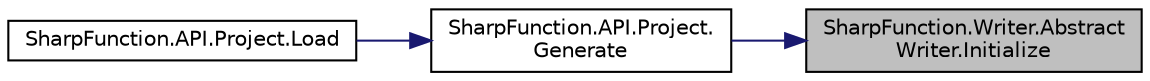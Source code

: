 digraph "SharpFunction.Writer.AbstractWriter.Initialize"
{
 // LATEX_PDF_SIZE
  edge [fontname="Helvetica",fontsize="10",labelfontname="Helvetica",labelfontsize="10"];
  node [fontname="Helvetica",fontsize="10",shape=record];
  rankdir="RL";
  Node1 [label="SharpFunction.Writer.Abstract\lWriter.Initialize",height=0.2,width=0.4,color="black", fillcolor="grey75", style="filled", fontcolor="black",tooltip="Initialize a writer and lock it to functions directory"];
  Node1 -> Node2 [dir="back",color="midnightblue",fontsize="10",style="solid",fontname="Helvetica"];
  Node2 [label="SharpFunction.API.Project.\lGenerate",height=0.2,width=0.4,color="black", fillcolor="white", style="filled",URL="$class_sharp_function_1_1_a_p_i_1_1_project.html#a725c5de8cb5c520c06722f40b48c96f6",tooltip="Initializes a datapack, allowing the use of Writer.FunctionWriter"];
  Node2 -> Node3 [dir="back",color="midnightblue",fontsize="10",style="solid",fontname="Helvetica"];
  Node3 [label="SharpFunction.API.Project.Load",height=0.2,width=0.4,color="black", fillcolor="white", style="filled",URL="$class_sharp_function_1_1_a_p_i_1_1_project.html#a7c1c61e4271fb7d1cbf5e075f985ce63",tooltip="Loads the project from directory if .sfmeta file exists"];
}
